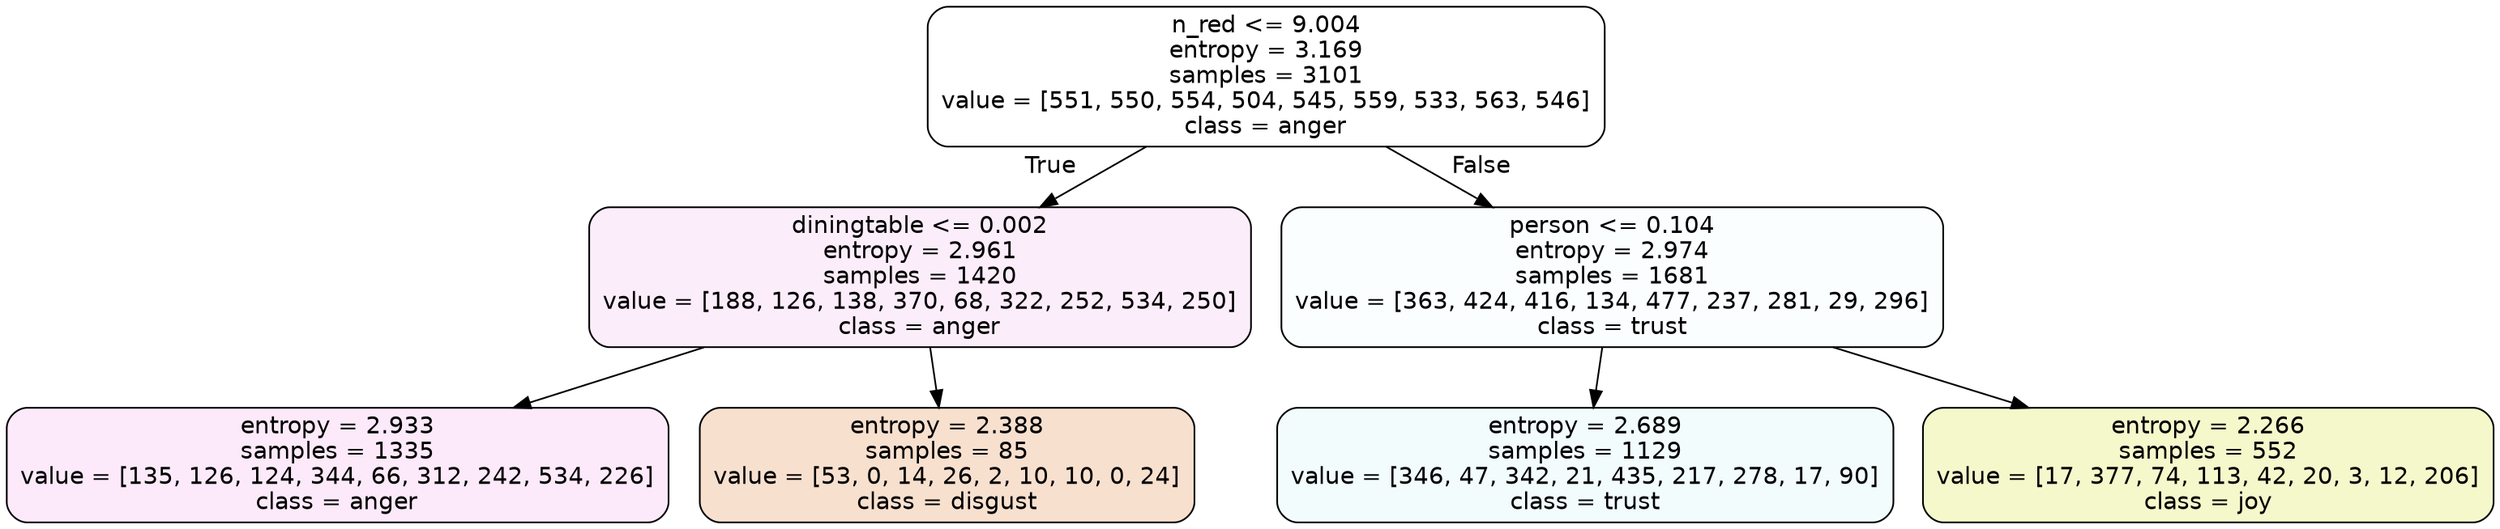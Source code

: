 digraph Tree {
node [shape=box, style="filled, rounded", color="black", fontname=helvetica] ;
edge [fontname=helvetica] ;
0 [label="n_red <= 9.004\nentropy = 3.169\nsamples = 3101\nvalue = [551, 550, 554, 504, 545, 559, 533, 563, 546]\nclass = anger", fillcolor="#e539d700"] ;
1 [label="diningtable <= 0.002\nentropy = 2.961\nsamples = 1420\nvalue = [188, 126, 138, 370, 68, 322, 252, 534, 250]\nclass = anger", fillcolor="#e539d716"] ;
0 -> 1 [labeldistance=2.5, labelangle=45, headlabel="True"] ;
2 [label="entropy = 2.933\nsamples = 1335\nvalue = [135, 126, 124, 344, 66, 312, 242, 534, 226]\nclass = anger", fillcolor="#e539d71b"] ;
1 -> 2 ;
3 [label="entropy = 2.388\nsamples = 85\nvalue = [53, 0, 14, 26, 2, 10, 10, 0, 24]\nclass = disgust", fillcolor="#e581393d"] ;
1 -> 3 ;
4 [label="person <= 0.104\nentropy = 2.974\nsamples = 1681\nvalue = [363, 424, 416, 134, 477, 237, 281, 29, 296]\nclass = trust", fillcolor="#39d7e506"] ;
0 -> 4 [labeldistance=2.5, labelangle=-45, headlabel="False"] ;
5 [label="entropy = 2.689\nsamples = 1129\nvalue = [346, 47, 342, 21, 435, 217, 278, 17, 90]\nclass = trust", fillcolor="#39d7e510"] ;
4 -> 5 ;
6 [label="entropy = 2.266\nsamples = 552\nvalue = [17, 377, 74, 113, 42, 20, 3, 12, 206]\nclass = joy", fillcolor="#d7e53942"] ;
4 -> 6 ;
}